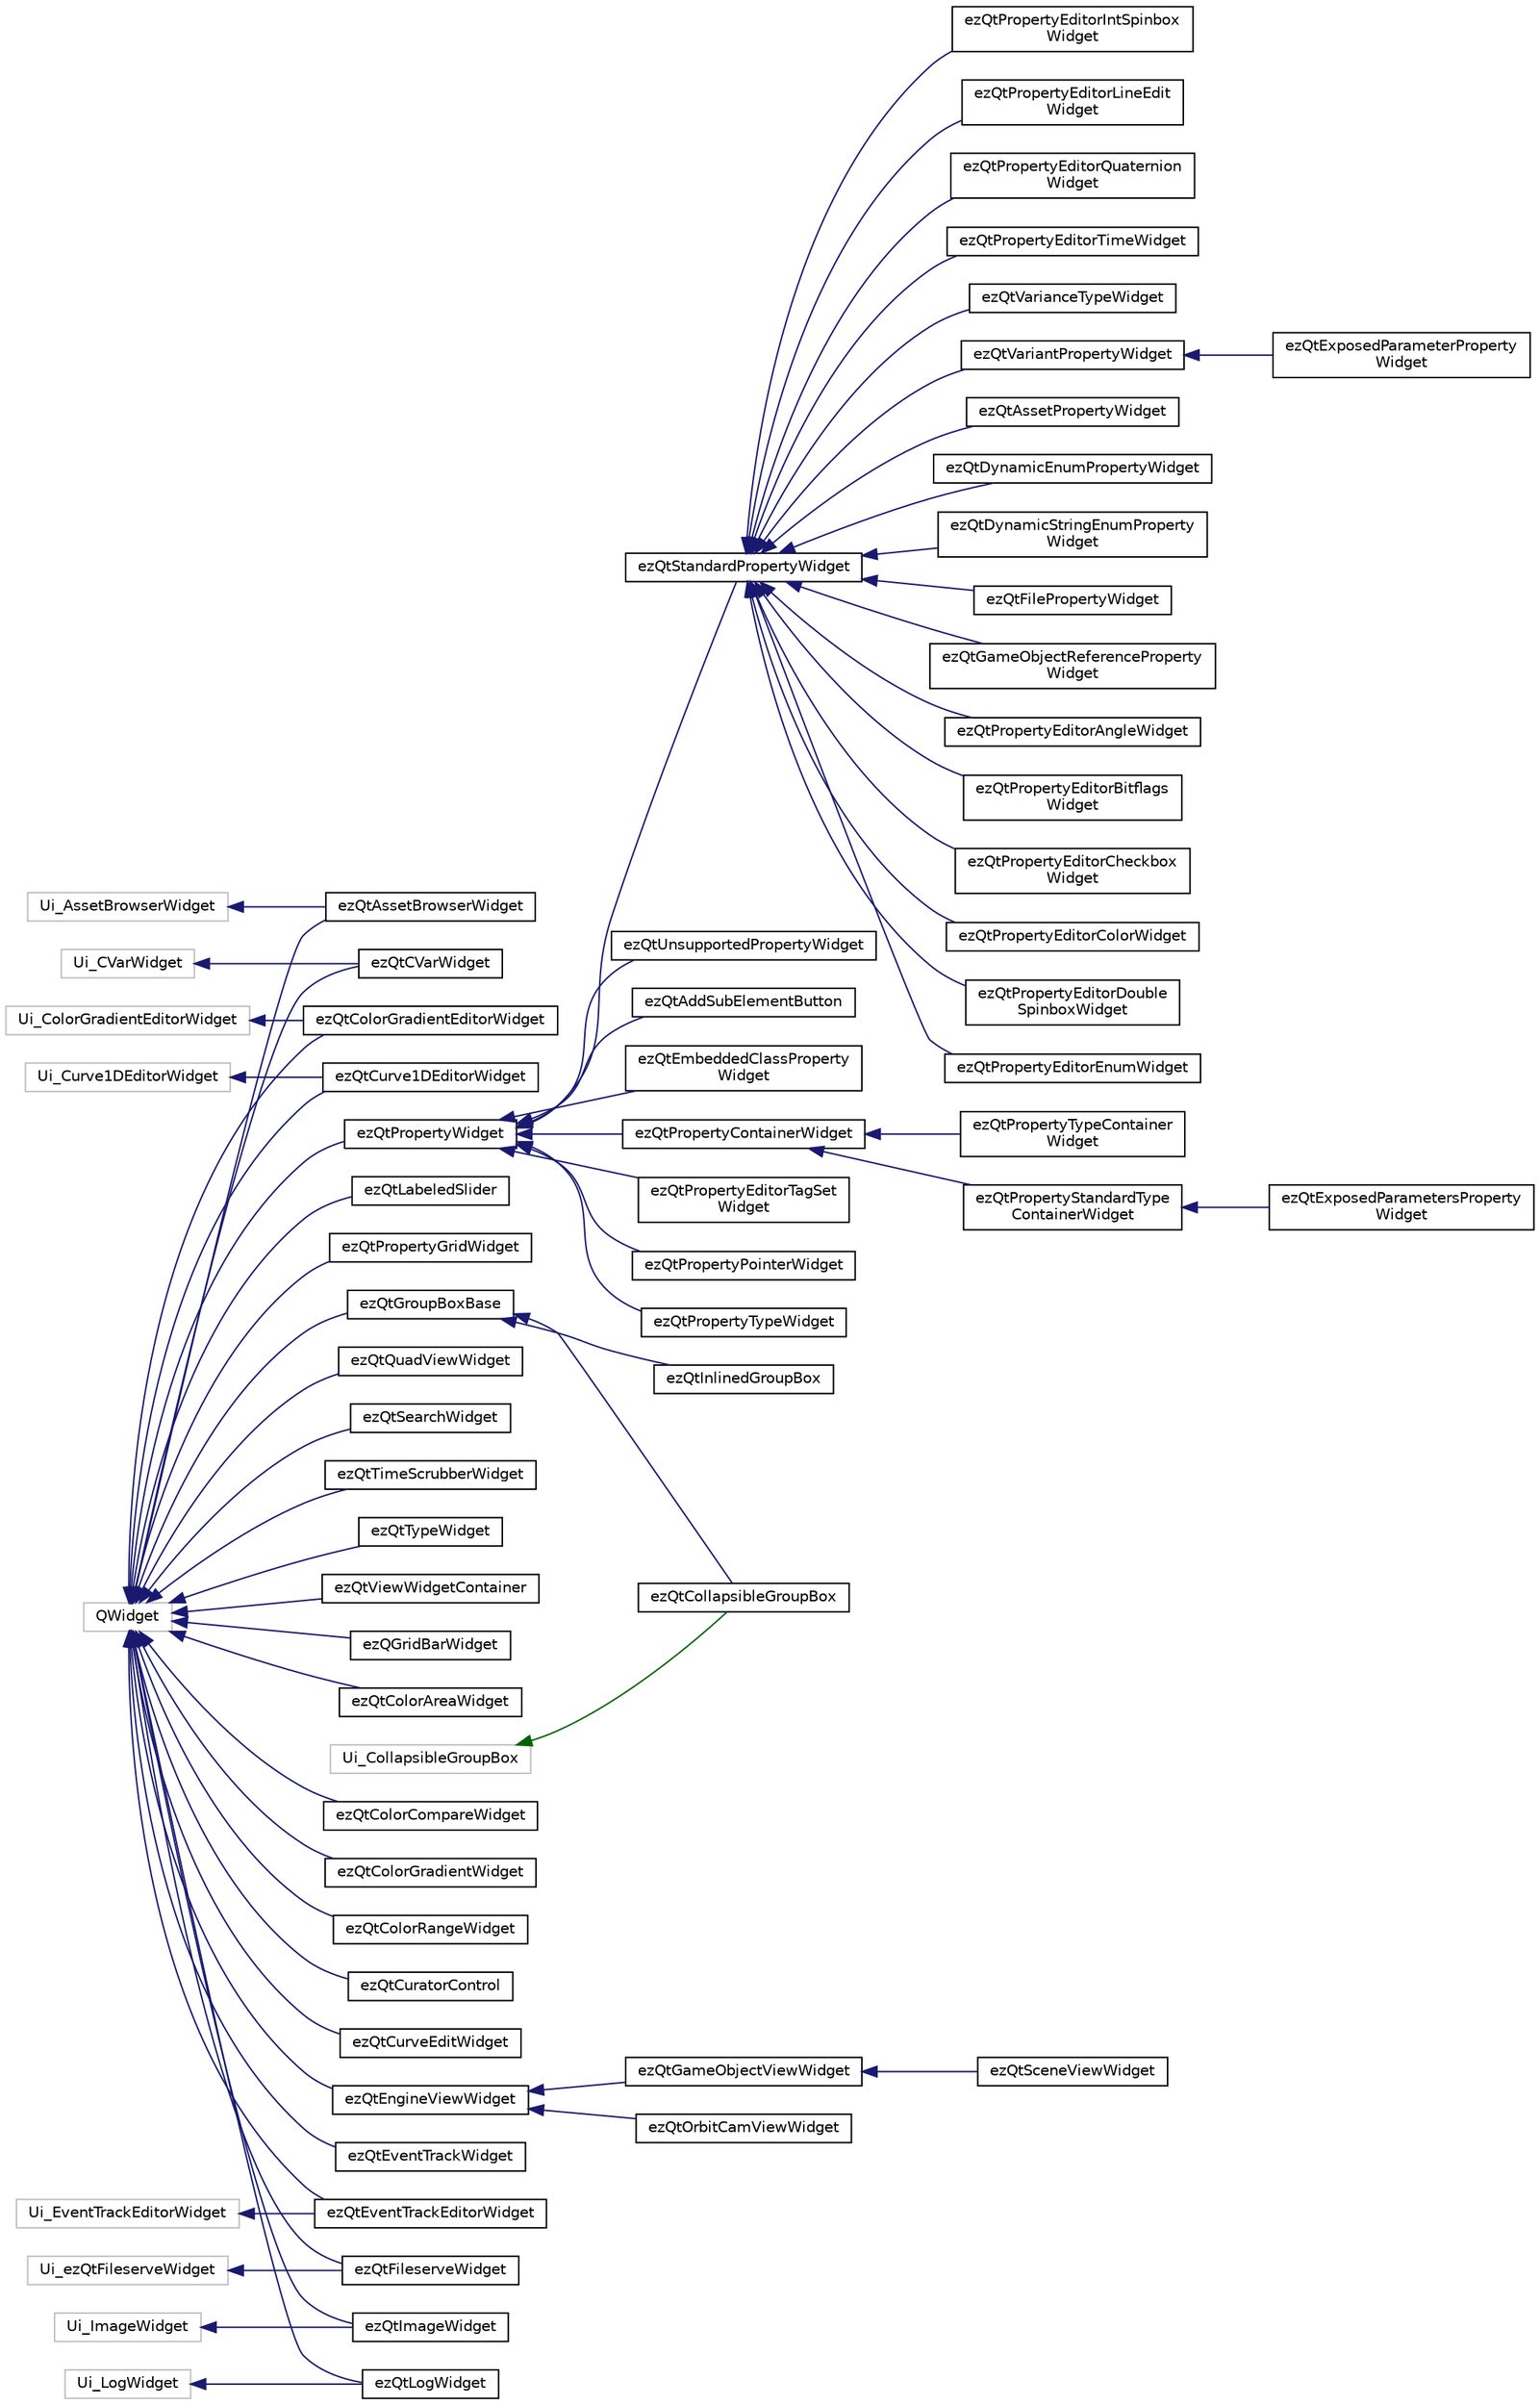 digraph "Graphical Class Hierarchy"
{
 // LATEX_PDF_SIZE
  edge [fontname="Helvetica",fontsize="10",labelfontname="Helvetica",labelfontsize="10"];
  node [fontname="Helvetica",fontsize="10",shape=record];
  rankdir="LR";
  Node4080 [label="QWidget",height=0.2,width=0.4,color="grey75", fillcolor="white", style="filled",tooltip=" "];
  Node4080 -> Node0 [dir="back",color="midnightblue",fontsize="10",style="solid",fontname="Helvetica"];
  Node0 [label="ezQGridBarWidget",height=0.2,width=0.4,color="black", fillcolor="white", style="filled",URL="$d8/df7/classez_q_grid_bar_widget.htm",tooltip=" "];
  Node4080 -> Node4082 [dir="back",color="midnightblue",fontsize="10",style="solid",fontname="Helvetica"];
  Node4082 [label="ezQtAssetBrowserWidget",height=0.2,width=0.4,color="black", fillcolor="white", style="filled",URL="$db/d27/classez_qt_asset_browser_widget.htm",tooltip=" "];
  Node4080 -> Node4083 [dir="back",color="midnightblue",fontsize="10",style="solid",fontname="Helvetica"];
  Node4083 [label="ezQtCVarWidget",height=0.2,width=0.4,color="black", fillcolor="white", style="filled",URL="$d4/d5b/classez_qt_c_var_widget.htm",tooltip="Displays CVar values in a table and allows to modify them."];
  Node4080 -> Node4084 [dir="back",color="midnightblue",fontsize="10",style="solid",fontname="Helvetica"];
  Node4084 [label="ezQtColorAreaWidget",height=0.2,width=0.4,color="black", fillcolor="white", style="filled",URL="$d5/dc7/classez_qt_color_area_widget.htm",tooltip=" "];
  Node4080 -> Node4085 [dir="back",color="midnightblue",fontsize="10",style="solid",fontname="Helvetica"];
  Node4085 [label="ezQtColorCompareWidget",height=0.2,width=0.4,color="black", fillcolor="white", style="filled",URL="$dd/d49/classez_qt_color_compare_widget.htm",tooltip=" "];
  Node4080 -> Node4086 [dir="back",color="midnightblue",fontsize="10",style="solid",fontname="Helvetica"];
  Node4086 [label="ezQtColorGradientEditorWidget",height=0.2,width=0.4,color="black", fillcolor="white", style="filled",URL="$dd/dfd/classez_qt_color_gradient_editor_widget.htm",tooltip=" "];
  Node4080 -> Node4087 [dir="back",color="midnightblue",fontsize="10",style="solid",fontname="Helvetica"];
  Node4087 [label="ezQtColorGradientWidget",height=0.2,width=0.4,color="black", fillcolor="white", style="filled",URL="$d5/d3b/classez_qt_color_gradient_widget.htm",tooltip=" "];
  Node4080 -> Node4088 [dir="back",color="midnightblue",fontsize="10",style="solid",fontname="Helvetica"];
  Node4088 [label="ezQtColorRangeWidget",height=0.2,width=0.4,color="black", fillcolor="white", style="filled",URL="$db/dcf/classez_qt_color_range_widget.htm",tooltip=" "];
  Node4080 -> Node4089 [dir="back",color="midnightblue",fontsize="10",style="solid",fontname="Helvetica"];
  Node4089 [label="ezQtCuratorControl",height=0.2,width=0.4,color="black", fillcolor="white", style="filled",URL="$d9/df3/classez_qt_curator_control.htm",tooltip=" "];
  Node4080 -> Node4090 [dir="back",color="midnightblue",fontsize="10",style="solid",fontname="Helvetica"];
  Node4090 [label="ezQtCurve1DEditorWidget",height=0.2,width=0.4,color="black", fillcolor="white", style="filled",URL="$de/d1f/classez_qt_curve1_d_editor_widget.htm",tooltip=" "];
  Node4080 -> Node4091 [dir="back",color="midnightblue",fontsize="10",style="solid",fontname="Helvetica"];
  Node4091 [label="ezQtCurveEditWidget",height=0.2,width=0.4,color="black", fillcolor="white", style="filled",URL="$d8/dcc/classez_qt_curve_edit_widget.htm",tooltip=" "];
  Node4080 -> Node4092 [dir="back",color="midnightblue",fontsize="10",style="solid",fontname="Helvetica"];
  Node4092 [label="ezQtEngineViewWidget",height=0.2,width=0.4,color="black", fillcolor="white", style="filled",URL="$d8/d3a/classez_qt_engine_view_widget.htm",tooltip="Base class for views that show engine output."];
  Node4092 -> Node4093 [dir="back",color="midnightblue",fontsize="10",style="solid",fontname="Helvetica"];
  Node4093 [label="ezQtGameObjectViewWidget",height=0.2,width=0.4,color="black", fillcolor="white", style="filled",URL="$da/dcc/classez_qt_game_object_view_widget.htm",tooltip=" "];
  Node4093 -> Node4094 [dir="back",color="midnightblue",fontsize="10",style="solid",fontname="Helvetica"];
  Node4094 [label="ezQtSceneViewWidget",height=0.2,width=0.4,color="black", fillcolor="white", style="filled",URL="$dc/da3/classez_qt_scene_view_widget.htm",tooltip=" "];
  Node4092 -> Node4095 [dir="back",color="midnightblue",fontsize="10",style="solid",fontname="Helvetica"];
  Node4095 [label="ezQtOrbitCamViewWidget",height=0.2,width=0.4,color="black", fillcolor="white", style="filled",URL="$d9/d3c/classez_qt_orbit_cam_view_widget.htm",tooltip=" "];
  Node4080 -> Node4096 [dir="back",color="midnightblue",fontsize="10",style="solid",fontname="Helvetica"];
  Node4096 [label="ezQtEventTrackEditorWidget",height=0.2,width=0.4,color="black", fillcolor="white", style="filled",URL="$d0/d16/classez_qt_event_track_editor_widget.htm",tooltip=" "];
  Node4080 -> Node4097 [dir="back",color="midnightblue",fontsize="10",style="solid",fontname="Helvetica"];
  Node4097 [label="ezQtEventTrackWidget",height=0.2,width=0.4,color="black", fillcolor="white", style="filled",URL="$d0/d2b/classez_qt_event_track_widget.htm",tooltip=" "];
  Node4080 -> Node4098 [dir="back",color="midnightblue",fontsize="10",style="solid",fontname="Helvetica"];
  Node4098 [label="ezQtFileserveWidget",height=0.2,width=0.4,color="black", fillcolor="white", style="filled",URL="$d0/dc9/classez_qt_fileserve_widget.htm",tooltip="A GUI for the ezFileServer."];
  Node4080 -> Node4099 [dir="back",color="midnightblue",fontsize="10",style="solid",fontname="Helvetica"];
  Node4099 [label="ezQtGroupBoxBase",height=0.2,width=0.4,color="black", fillcolor="white", style="filled",URL="$da/db7/classez_qt_group_box_base.htm",tooltip=" "];
  Node4099 -> Node4100 [dir="back",color="midnightblue",fontsize="10",style="solid",fontname="Helvetica"];
  Node4100 [label="ezQtCollapsibleGroupBox",height=0.2,width=0.4,color="black", fillcolor="white", style="filled",URL="$d6/d4d/classez_qt_collapsible_group_box.htm",tooltip=" "];
  Node4099 -> Node4101 [dir="back",color="midnightblue",fontsize="10",style="solid",fontname="Helvetica"];
  Node4101 [label="ezQtInlinedGroupBox",height=0.2,width=0.4,color="black", fillcolor="white", style="filled",URL="$da/dea/classez_qt_inlined_group_box.htm",tooltip=" "];
  Node4080 -> Node4102 [dir="back",color="midnightblue",fontsize="10",style="solid",fontname="Helvetica"];
  Node4102 [label="ezQtImageWidget",height=0.2,width=0.4,color="black", fillcolor="white", style="filled",URL="$dc/d12/classez_qt_image_widget.htm",tooltip=" "];
  Node4080 -> Node4103 [dir="back",color="midnightblue",fontsize="10",style="solid",fontname="Helvetica"];
  Node4103 [label="ezQtLabeledSlider",height=0.2,width=0.4,color="black", fillcolor="white", style="filled",URL="$d6/d2a/classez_qt_labeled_slider.htm",tooltip=" "];
  Node4080 -> Node4104 [dir="back",color="midnightblue",fontsize="10",style="solid",fontname="Helvetica"];
  Node4104 [label="ezQtLogWidget",height=0.2,width=0.4,color="black", fillcolor="white", style="filled",URL="$d3/da4/classez_qt_log_widget.htm",tooltip="The application wide panel that shows the engine log output and the editor log output."];
  Node4080 -> Node4105 [dir="back",color="midnightblue",fontsize="10",style="solid",fontname="Helvetica"];
  Node4105 [label="ezQtPropertyGridWidget",height=0.2,width=0.4,color="black", fillcolor="white", style="filled",URL="$de/d47/classez_qt_property_grid_widget.htm",tooltip=" "];
  Node4080 -> Node4106 [dir="back",color="midnightblue",fontsize="10",style="solid",fontname="Helvetica"];
  Node4106 [label="ezQtPropertyWidget",height=0.2,width=0.4,color="black", fillcolor="white", style="filled",URL="$d2/d70/classez_qt_property_widget.htm",tooltip="Base class for all property widgets."];
  Node4106 -> Node4107 [dir="back",color="midnightblue",fontsize="10",style="solid",fontname="Helvetica"];
  Node4107 [label="ezQtAddSubElementButton",height=0.2,width=0.4,color="black", fillcolor="white", style="filled",URL="$d2/ddf/classez_qt_add_sub_element_button.htm",tooltip=" "];
  Node4106 -> Node4108 [dir="back",color="midnightblue",fontsize="10",style="solid",fontname="Helvetica"];
  Node4108 [label="ezQtEmbeddedClassProperty\lWidget",height=0.2,width=0.4,color="black", fillcolor="white", style="filled",URL="$d3/dcd/classez_qt_embedded_class_property_widget.htm",tooltip="Base class for more 'advanced' property type widgets for Pointer or Class type properties...."];
  Node4106 -> Node4109 [dir="back",color="midnightblue",fontsize="10",style="solid",fontname="Helvetica"];
  Node4109 [label="ezQtPropertyContainerWidget",height=0.2,width=0.4,color="black", fillcolor="white", style="filled",URL="$db/dbb/classez_qt_property_container_widget.htm",tooltip="Base class for all container properties."];
  Node4109 -> Node4110 [dir="back",color="midnightblue",fontsize="10",style="solid",fontname="Helvetica"];
  Node4110 [label="ezQtPropertyStandardType\lContainerWidget",height=0.2,width=0.4,color="black", fillcolor="white", style="filled",URL="$d8/da7/classez_qt_property_standard_type_container_widget.htm",tooltip=" "];
  Node4110 -> Node4111 [dir="back",color="midnightblue",fontsize="10",style="solid",fontname="Helvetica"];
  Node4111 [label="ezQtExposedParametersProperty\lWidget",height=0.2,width=0.4,color="black", fillcolor="white", style="filled",URL="$de/d04/classez_qt_exposed_parameters_property_widget.htm",tooltip=" "];
  Node4109 -> Node4112 [dir="back",color="midnightblue",fontsize="10",style="solid",fontname="Helvetica"];
  Node4112 [label="ezQtPropertyTypeContainer\lWidget",height=0.2,width=0.4,color="black", fillcolor="white", style="filled",URL="$dc/d05/classez_qt_property_type_container_widget.htm",tooltip=" "];
  Node4106 -> Node4113 [dir="back",color="midnightblue",fontsize="10",style="solid",fontname="Helvetica"];
  Node4113 [label="ezQtPropertyEditorTagSet\lWidget",height=0.2,width=0.4,color="black", fillcolor="white", style="filled",URL="$d2/d9f/classez_qt_property_editor_tag_set_widget.htm",tooltip=" "];
  Node4106 -> Node4114 [dir="back",color="midnightblue",fontsize="10",style="solid",fontname="Helvetica"];
  Node4114 [label="ezQtPropertyPointerWidget",height=0.2,width=0.4,color="black", fillcolor="white", style="filled",URL="$d5/d87/classez_qt_property_pointer_widget.htm",tooltip="Used for property types that are pointers."];
  Node4106 -> Node4115 [dir="back",color="midnightblue",fontsize="10",style="solid",fontname="Helvetica"];
  Node4115 [label="ezQtPropertyTypeWidget",height=0.2,width=0.4,color="black", fillcolor="white", style="filled",URL="$dc/d74/classez_qt_property_type_widget.htm",tooltip=" "];
  Node4106 -> Node4116 [dir="back",color="midnightblue",fontsize="10",style="solid",fontname="Helvetica"];
  Node4116 [label="ezQtStandardPropertyWidget",height=0.2,width=0.4,color="black", fillcolor="white", style="filled",URL="$da/d45/classez_qt_standard_property_widget.htm",tooltip="Base class for most 'simple' property type widgets. Implements some of the standard functionality."];
  Node4116 -> Node4117 [dir="back",color="midnightblue",fontsize="10",style="solid",fontname="Helvetica"];
  Node4117 [label="ezQtAssetPropertyWidget",height=0.2,width=0.4,color="black", fillcolor="white", style="filled",URL="$d2/d01/classez_qt_asset_property_widget.htm",tooltip="*** Asset Browser ***"];
  Node4116 -> Node4118 [dir="back",color="midnightblue",fontsize="10",style="solid",fontname="Helvetica"];
  Node4118 [label="ezQtDynamicEnumPropertyWidget",height=0.2,width=0.4,color="black", fillcolor="white", style="filled",URL="$d5/d64/classez_qt_dynamic_enum_property_widget.htm",tooltip="*** Asset Browser ***"];
  Node4116 -> Node4119 [dir="back",color="midnightblue",fontsize="10",style="solid",fontname="Helvetica"];
  Node4119 [label="ezQtDynamicStringEnumProperty\lWidget",height=0.2,width=0.4,color="black", fillcolor="white", style="filled",URL="$dc/d03/classez_qt_dynamic_string_enum_property_widget.htm",tooltip=" "];
  Node4116 -> Node4120 [dir="back",color="midnightblue",fontsize="10",style="solid",fontname="Helvetica"];
  Node4120 [label="ezQtFilePropertyWidget",height=0.2,width=0.4,color="black", fillcolor="white", style="filled",URL="$d6/de9/classez_qt_file_property_widget.htm",tooltip=" "];
  Node4116 -> Node4121 [dir="back",color="midnightblue",fontsize="10",style="solid",fontname="Helvetica"];
  Node4121 [label="ezQtGameObjectReferenceProperty\lWidget",height=0.2,width=0.4,color="black", fillcolor="white", style="filled",URL="$d3/d47/classez_qt_game_object_reference_property_widget.htm",tooltip=" "];
  Node4116 -> Node4122 [dir="back",color="midnightblue",fontsize="10",style="solid",fontname="Helvetica"];
  Node4122 [label="ezQtPropertyEditorAngleWidget",height=0.2,width=0.4,color="black", fillcolor="white", style="filled",URL="$df/d65/classez_qt_property_editor_angle_widget.htm",tooltip="*** ANGLE SPINBOX ***"];
  Node4116 -> Node4123 [dir="back",color="midnightblue",fontsize="10",style="solid",fontname="Helvetica"];
  Node4123 [label="ezQtPropertyEditorBitflags\lWidget",height=0.2,width=0.4,color="black", fillcolor="white", style="filled",URL="$db/d28/classez_qt_property_editor_bitflags_widget.htm",tooltip="*** BITFLAGS COMBOBOX ***"];
  Node4116 -> Node4124 [dir="back",color="midnightblue",fontsize="10",style="solid",fontname="Helvetica"];
  Node4124 [label="ezQtPropertyEditorCheckbox\lWidget",height=0.2,width=0.4,color="black", fillcolor="white", style="filled",URL="$de/d31/classez_qt_property_editor_checkbox_widget.htm",tooltip="*** CHECKBOX ***"];
  Node4116 -> Node4125 [dir="back",color="midnightblue",fontsize="10",style="solid",fontname="Helvetica"];
  Node4125 [label="ezQtPropertyEditorColorWidget",height=0.2,width=0.4,color="black", fillcolor="white", style="filled",URL="$da/dea/classez_qt_property_editor_color_widget.htm",tooltip=" "];
  Node4116 -> Node4126 [dir="back",color="midnightblue",fontsize="10",style="solid",fontname="Helvetica"];
  Node4126 [label="ezQtPropertyEditorDouble\lSpinboxWidget",height=0.2,width=0.4,color="black", fillcolor="white", style="filled",URL="$d7/d20/classez_qt_property_editor_double_spinbox_widget.htm",tooltip="*** DOUBLE SPINBOX ***"];
  Node4116 -> Node4127 [dir="back",color="midnightblue",fontsize="10",style="solid",fontname="Helvetica"];
  Node4127 [label="ezQtPropertyEditorEnumWidget",height=0.2,width=0.4,color="black", fillcolor="white", style="filled",URL="$d7/d3d/classez_qt_property_editor_enum_widget.htm",tooltip="*** ENUM COMBOBOX ***"];
  Node4116 -> Node4128 [dir="back",color="midnightblue",fontsize="10",style="solid",fontname="Helvetica"];
  Node4128 [label="ezQtPropertyEditorIntSpinbox\lWidget",height=0.2,width=0.4,color="black", fillcolor="white", style="filled",URL="$de/d4c/classez_qt_property_editor_int_spinbox_widget.htm",tooltip="*** INT SPINBOX ***"];
  Node4116 -> Node4129 [dir="back",color="midnightblue",fontsize="10",style="solid",fontname="Helvetica"];
  Node4129 [label="ezQtPropertyEditorLineEdit\lWidget",height=0.2,width=0.4,color="black", fillcolor="white", style="filled",URL="$d0/d39/classez_qt_property_editor_line_edit_widget.htm",tooltip="*** LINEEDIT ***"];
  Node4116 -> Node4130 [dir="back",color="midnightblue",fontsize="10",style="solid",fontname="Helvetica"];
  Node4130 [label="ezQtPropertyEditorQuaternion\lWidget",height=0.2,width=0.4,color="black", fillcolor="white", style="filled",URL="$da/d9f/classez_qt_property_editor_quaternion_widget.htm",tooltip="*** QUATERNION ***"];
  Node4116 -> Node4131 [dir="back",color="midnightblue",fontsize="10",style="solid",fontname="Helvetica"];
  Node4131 [label="ezQtPropertyEditorTimeWidget",height=0.2,width=0.4,color="black", fillcolor="white", style="filled",URL="$d9/d2a/classez_qt_property_editor_time_widget.htm",tooltip="*** TIME SPINBOX ***"];
  Node4116 -> Node4132 [dir="back",color="midnightblue",fontsize="10",style="solid",fontname="Helvetica"];
  Node4132 [label="ezQtVarianceTypeWidget",height=0.2,width=0.4,color="black", fillcolor="white", style="filled",URL="$d4/d91/classez_qt_variance_type_widget.htm",tooltip=" "];
  Node4116 -> Node4133 [dir="back",color="midnightblue",fontsize="10",style="solid",fontname="Helvetica"];
  Node4133 [label="ezQtVariantPropertyWidget",height=0.2,width=0.4,color="black", fillcolor="white", style="filled",URL="$d5/d33/classez_qt_variant_property_widget.htm",tooltip=" "];
  Node4133 -> Node4134 [dir="back",color="midnightblue",fontsize="10",style="solid",fontname="Helvetica"];
  Node4134 [label="ezQtExposedParameterProperty\lWidget",height=0.2,width=0.4,color="black", fillcolor="white", style="filled",URL="$dc/db3/classez_qt_exposed_parameter_property_widget.htm",tooltip=" "];
  Node4106 -> Node4135 [dir="back",color="midnightblue",fontsize="10",style="solid",fontname="Helvetica"];
  Node4135 [label="ezQtUnsupportedPropertyWidget",height=0.2,width=0.4,color="black", fillcolor="white", style="filled",URL="$d6/dc2/classez_qt_unsupported_property_widget.htm",tooltip="Fallback widget for all property types for which no other widget type is registered."];
  Node4080 -> Node4136 [dir="back",color="midnightblue",fontsize="10",style="solid",fontname="Helvetica"];
  Node4136 [label="ezQtQuadViewWidget",height=0.2,width=0.4,color="black", fillcolor="white", style="filled",URL="$d8/d7e/classez_qt_quad_view_widget.htm",tooltip=" "];
  Node4080 -> Node4137 [dir="back",color="midnightblue",fontsize="10",style="solid",fontname="Helvetica"];
  Node4137 [label="ezQtSearchWidget",height=0.2,width=0.4,color="black", fillcolor="white", style="filled",URL="$d7/d09/classez_qt_search_widget.htm",tooltip="A widget that contains a line edit for a search text and a button to clear the search text."];
  Node4080 -> Node4138 [dir="back",color="midnightblue",fontsize="10",style="solid",fontname="Helvetica"];
  Node4138 [label="ezQtTimeScrubberWidget",height=0.2,width=0.4,color="black", fillcolor="white", style="filled",URL="$dd/d3b/classez_qt_time_scrubber_widget.htm",tooltip=" "];
  Node4080 -> Node4139 [dir="back",color="midnightblue",fontsize="10",style="solid",fontname="Helvetica"];
  Node4139 [label="ezQtTypeWidget",height=0.2,width=0.4,color="black", fillcolor="white", style="filled",URL="$dd/dbf/classez_qt_type_widget.htm",tooltip=" "];
  Node4080 -> Node4140 [dir="back",color="midnightblue",fontsize="10",style="solid",fontname="Helvetica"];
  Node4140 [label="ezQtViewWidgetContainer",height=0.2,width=0.4,color="black", fillcolor="white", style="filled",URL="$d6/da2/classez_qt_view_widget_container.htm",tooltip="Wraps and decorates a view widget with a toolbar and layout."];
  Node4219 [label="Ui_AssetBrowserWidget",height=0.2,width=0.4,color="grey75", fillcolor="white", style="filled",tooltip=" "];
  Node4219 -> Node4082 [dir="back",color="midnightblue",fontsize="10",style="solid",fontname="Helvetica"];
  Node4222 [label="Ui_CollapsibleGroupBox",height=0.2,width=0.4,color="grey75", fillcolor="white", style="filled",tooltip=" "];
  Node4222 -> Node4100 [dir="back",color="darkgreen",fontsize="10",style="solid",fontname="Helvetica"];
  Node4224 [label="Ui_ColorGradientEditorWidget",height=0.2,width=0.4,color="grey75", fillcolor="white", style="filled",tooltip=" "];
  Node4224 -> Node4086 [dir="back",color="midnightblue",fontsize="10",style="solid",fontname="Helvetica"];
  Node4225 [label="Ui_Curve1DEditorWidget",height=0.2,width=0.4,color="grey75", fillcolor="white", style="filled",tooltip=" "];
  Node4225 -> Node4090 [dir="back",color="midnightblue",fontsize="10",style="solid",fontname="Helvetica"];
  Node4227 [label="Ui_CVarWidget",height=0.2,width=0.4,color="grey75", fillcolor="white", style="filled",tooltip=" "];
  Node4227 -> Node4083 [dir="back",color="midnightblue",fontsize="10",style="solid",fontname="Helvetica"];
  Node4232 [label="Ui_EventTrackEditorWidget",height=0.2,width=0.4,color="grey75", fillcolor="white", style="filled",tooltip=" "];
  Node4232 -> Node4096 [dir="back",color="midnightblue",fontsize="10",style="solid",fontname="Helvetica"];
  Node4241 [label="Ui_ezQtFileserveWidget",height=0.2,width=0.4,color="grey75", fillcolor="white", style="filled",tooltip=" "];
  Node4241 -> Node4098 [dir="back",color="midnightblue",fontsize="10",style="solid",fontname="Helvetica"];
  Node4250 [label="Ui_ImageWidget",height=0.2,width=0.4,color="grey75", fillcolor="white", style="filled",tooltip=" "];
  Node4250 -> Node4102 [dir="back",color="midnightblue",fontsize="10",style="solid",fontname="Helvetica"];
  Node4255 [label="Ui_LogWidget",height=0.2,width=0.4,color="grey75", fillcolor="white", style="filled",tooltip=" "];
  Node4255 -> Node4104 [dir="back",color="midnightblue",fontsize="10",style="solid",fontname="Helvetica"];
}
